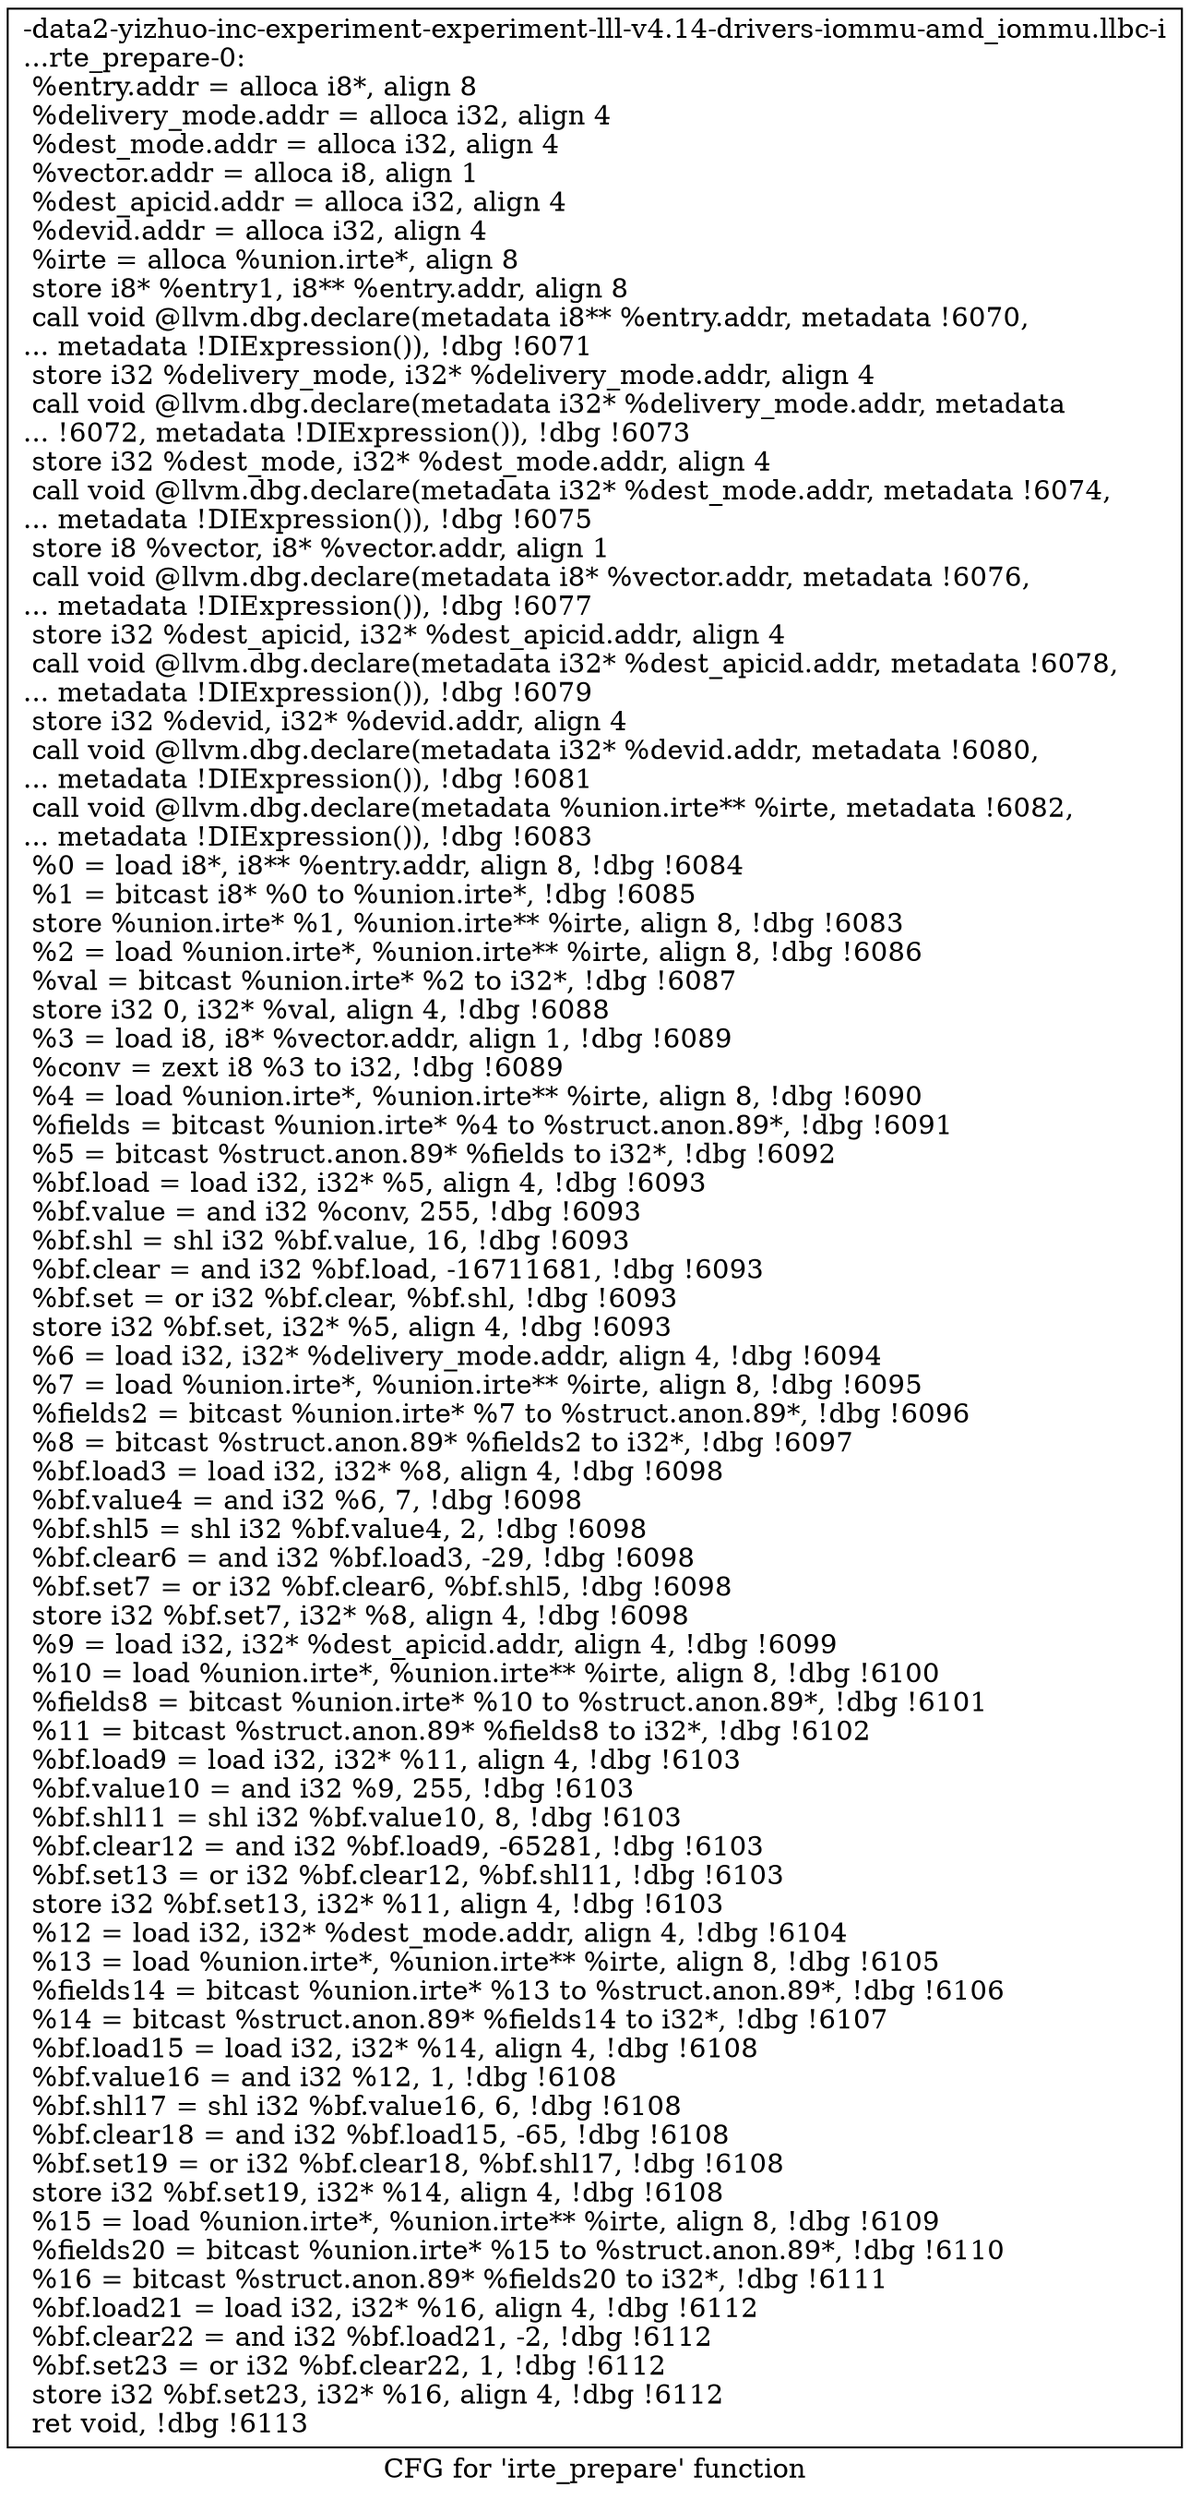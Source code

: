 digraph "CFG for 'irte_prepare' function" {
	label="CFG for 'irte_prepare' function";

	Node0x561b946f9e60 [shape=record,label="{-data2-yizhuo-inc-experiment-experiment-lll-v4.14-drivers-iommu-amd_iommu.llbc-i\l...rte_prepare-0:\l  %entry.addr = alloca i8*, align 8\l  %delivery_mode.addr = alloca i32, align 4\l  %dest_mode.addr = alloca i32, align 4\l  %vector.addr = alloca i8, align 1\l  %dest_apicid.addr = alloca i32, align 4\l  %devid.addr = alloca i32, align 4\l  %irte = alloca %union.irte*, align 8\l  store i8* %entry1, i8** %entry.addr, align 8\l  call void @llvm.dbg.declare(metadata i8** %entry.addr, metadata !6070,\l... metadata !DIExpression()), !dbg !6071\l  store i32 %delivery_mode, i32* %delivery_mode.addr, align 4\l  call void @llvm.dbg.declare(metadata i32* %delivery_mode.addr, metadata\l... !6072, metadata !DIExpression()), !dbg !6073\l  store i32 %dest_mode, i32* %dest_mode.addr, align 4\l  call void @llvm.dbg.declare(metadata i32* %dest_mode.addr, metadata !6074,\l... metadata !DIExpression()), !dbg !6075\l  store i8 %vector, i8* %vector.addr, align 1\l  call void @llvm.dbg.declare(metadata i8* %vector.addr, metadata !6076,\l... metadata !DIExpression()), !dbg !6077\l  store i32 %dest_apicid, i32* %dest_apicid.addr, align 4\l  call void @llvm.dbg.declare(metadata i32* %dest_apicid.addr, metadata !6078,\l... metadata !DIExpression()), !dbg !6079\l  store i32 %devid, i32* %devid.addr, align 4\l  call void @llvm.dbg.declare(metadata i32* %devid.addr, metadata !6080,\l... metadata !DIExpression()), !dbg !6081\l  call void @llvm.dbg.declare(metadata %union.irte** %irte, metadata !6082,\l... metadata !DIExpression()), !dbg !6083\l  %0 = load i8*, i8** %entry.addr, align 8, !dbg !6084\l  %1 = bitcast i8* %0 to %union.irte*, !dbg !6085\l  store %union.irte* %1, %union.irte** %irte, align 8, !dbg !6083\l  %2 = load %union.irte*, %union.irte** %irte, align 8, !dbg !6086\l  %val = bitcast %union.irte* %2 to i32*, !dbg !6087\l  store i32 0, i32* %val, align 4, !dbg !6088\l  %3 = load i8, i8* %vector.addr, align 1, !dbg !6089\l  %conv = zext i8 %3 to i32, !dbg !6089\l  %4 = load %union.irte*, %union.irte** %irte, align 8, !dbg !6090\l  %fields = bitcast %union.irte* %4 to %struct.anon.89*, !dbg !6091\l  %5 = bitcast %struct.anon.89* %fields to i32*, !dbg !6092\l  %bf.load = load i32, i32* %5, align 4, !dbg !6093\l  %bf.value = and i32 %conv, 255, !dbg !6093\l  %bf.shl = shl i32 %bf.value, 16, !dbg !6093\l  %bf.clear = and i32 %bf.load, -16711681, !dbg !6093\l  %bf.set = or i32 %bf.clear, %bf.shl, !dbg !6093\l  store i32 %bf.set, i32* %5, align 4, !dbg !6093\l  %6 = load i32, i32* %delivery_mode.addr, align 4, !dbg !6094\l  %7 = load %union.irte*, %union.irte** %irte, align 8, !dbg !6095\l  %fields2 = bitcast %union.irte* %7 to %struct.anon.89*, !dbg !6096\l  %8 = bitcast %struct.anon.89* %fields2 to i32*, !dbg !6097\l  %bf.load3 = load i32, i32* %8, align 4, !dbg !6098\l  %bf.value4 = and i32 %6, 7, !dbg !6098\l  %bf.shl5 = shl i32 %bf.value4, 2, !dbg !6098\l  %bf.clear6 = and i32 %bf.load3, -29, !dbg !6098\l  %bf.set7 = or i32 %bf.clear6, %bf.shl5, !dbg !6098\l  store i32 %bf.set7, i32* %8, align 4, !dbg !6098\l  %9 = load i32, i32* %dest_apicid.addr, align 4, !dbg !6099\l  %10 = load %union.irte*, %union.irte** %irte, align 8, !dbg !6100\l  %fields8 = bitcast %union.irte* %10 to %struct.anon.89*, !dbg !6101\l  %11 = bitcast %struct.anon.89* %fields8 to i32*, !dbg !6102\l  %bf.load9 = load i32, i32* %11, align 4, !dbg !6103\l  %bf.value10 = and i32 %9, 255, !dbg !6103\l  %bf.shl11 = shl i32 %bf.value10, 8, !dbg !6103\l  %bf.clear12 = and i32 %bf.load9, -65281, !dbg !6103\l  %bf.set13 = or i32 %bf.clear12, %bf.shl11, !dbg !6103\l  store i32 %bf.set13, i32* %11, align 4, !dbg !6103\l  %12 = load i32, i32* %dest_mode.addr, align 4, !dbg !6104\l  %13 = load %union.irte*, %union.irte** %irte, align 8, !dbg !6105\l  %fields14 = bitcast %union.irte* %13 to %struct.anon.89*, !dbg !6106\l  %14 = bitcast %struct.anon.89* %fields14 to i32*, !dbg !6107\l  %bf.load15 = load i32, i32* %14, align 4, !dbg !6108\l  %bf.value16 = and i32 %12, 1, !dbg !6108\l  %bf.shl17 = shl i32 %bf.value16, 6, !dbg !6108\l  %bf.clear18 = and i32 %bf.load15, -65, !dbg !6108\l  %bf.set19 = or i32 %bf.clear18, %bf.shl17, !dbg !6108\l  store i32 %bf.set19, i32* %14, align 4, !dbg !6108\l  %15 = load %union.irte*, %union.irte** %irte, align 8, !dbg !6109\l  %fields20 = bitcast %union.irte* %15 to %struct.anon.89*, !dbg !6110\l  %16 = bitcast %struct.anon.89* %fields20 to i32*, !dbg !6111\l  %bf.load21 = load i32, i32* %16, align 4, !dbg !6112\l  %bf.clear22 = and i32 %bf.load21, -2, !dbg !6112\l  %bf.set23 = or i32 %bf.clear22, 1, !dbg !6112\l  store i32 %bf.set23, i32* %16, align 4, !dbg !6112\l  ret void, !dbg !6113\l}"];
}
